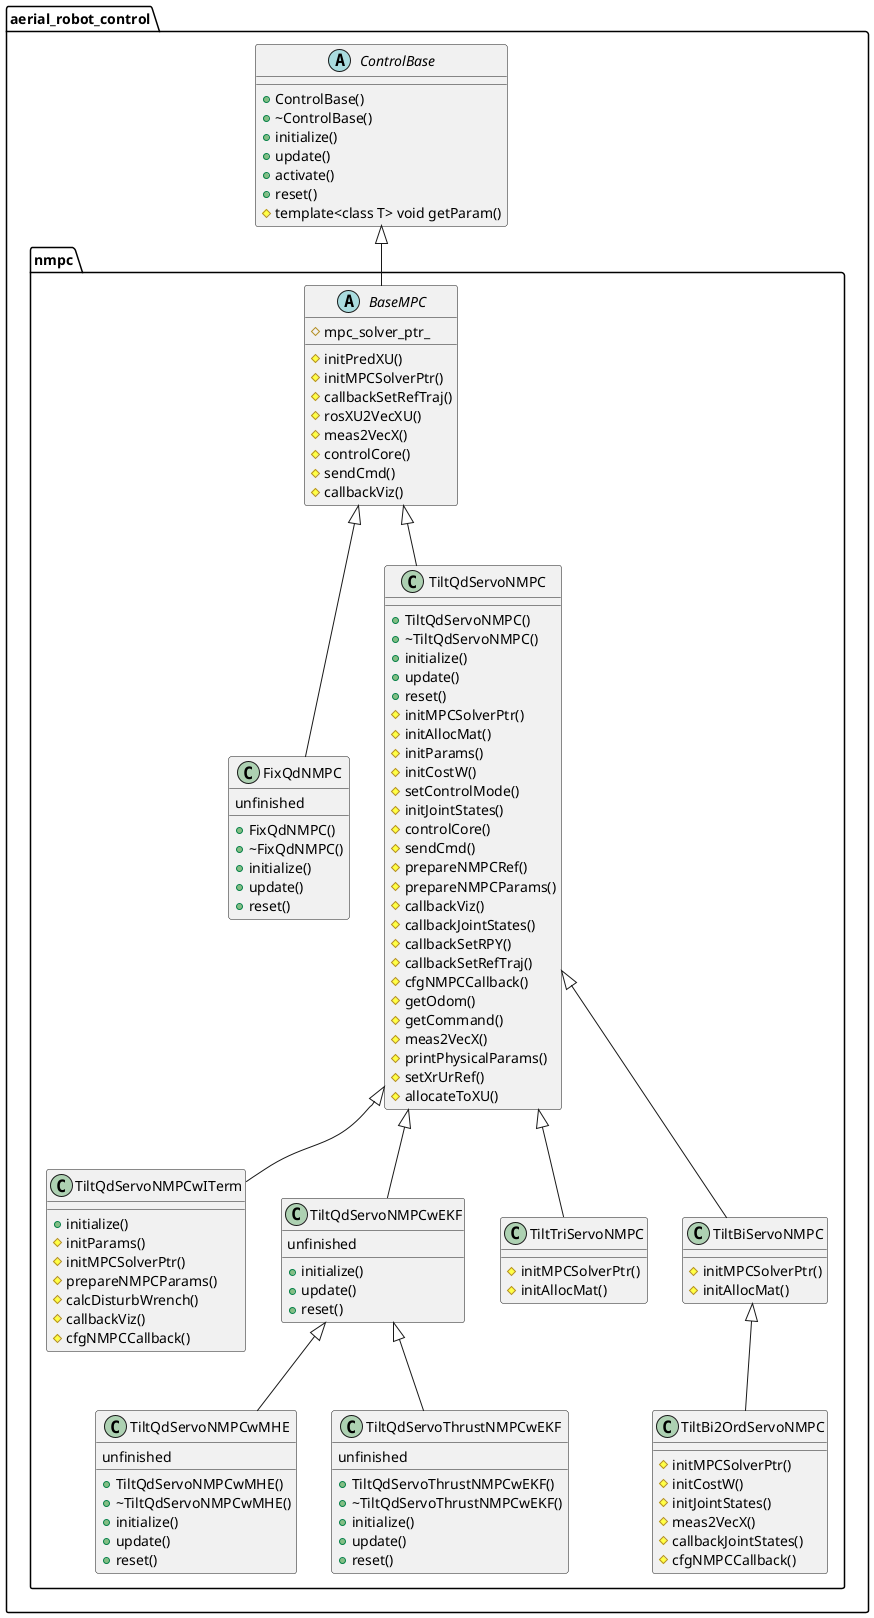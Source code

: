@startuml
'https://plantuml.com/class-diagram

set namespaceSeparator ::

abstract class aerial_robot_control::ControlBase {
    + ControlBase()
    + ~ControlBase()
    + initialize()
    + update()
    + activate()
    + reset()
    # template<class T> void getParam()
}

abstract class aerial_robot_control::nmpc::BaseMPC extends aerial_robot_control::ControlBase {
    # mpc_solver_ptr_
    # initPredXU()
    # initMPCSolverPtr()
    # callbackSetRefTraj()
    # rosXU2VecXU()
    # meas2VecX()
    # controlCore()
    # sendCmd()
    # callbackViz()
}

class aerial_robot_control::nmpc::FixQdNMPC extends aerial_robot_control::nmpc::BaseMPC {
'x_dim = 13, u_dim = 4, p_dim = 4'
unfinished
    + FixQdNMPC()
    + ~FixQdNMPC()
    + initialize()
    + update()
    + reset()
}

'class aerial_robot_control::nmpc::TiltQdNMPC extends aerial_robot_control::nmpc::FixQdNMPC {
''x_dim = 13, u_dim = 8'
'    + TiltQdNMPC()
'    + ~TiltQdNMPC()
'    + initialize()
'    + update()
'    + reset()
'}

class aerial_robot_control::nmpc::TiltQdServoNMPC extends aerial_robot_control::nmpc::BaseMPC {
'x_dim = 17, u_dim = 8, p_dim = 4'
    + TiltQdServoNMPC()
    + ~TiltQdServoNMPC()
    + initialize()
    + update()
    + reset()
    # initMPCSolverPtr()
    # initAllocMat()
    # initParams()
    # initCostW()
    # setControlMode()
    # initJointStates()
    # controlCore()
    # sendCmd()
    # prepareNMPCRef()
    # prepareNMPCParams()
    # callbackViz()
    # callbackJointStates()
    # callbackSetRPY()
    # callbackSetRefTraj()
    # cfgNMPCCallback()
    # getOdom()
    # getCommand()
    # meas2VecX()
    # printPhysicalParams()
    # setXrUrRef()
    # allocateToXU()
}

class aerial_robot_control::nmpc::TiltQdServoNMPCwITerm extends aerial_robot_control::nmpc::TiltQdServoNMPC {
'x_dim = 17, u_dim = 8， p_dim = 10'
    + initialize()
    # initParams()
    # initMPCSolverPtr()
    # prepareNMPCParams()
    # calcDisturbWrench()
    # callbackViz()
    # cfgNMPCCallback()
}

class aerial_robot_control::nmpc::TiltQdServoNMPCwEKF extends aerial_robot_control::nmpc::TiltQdServoNMPC {
'x_dim = 23, u_dim = 8, p_dim = 4'
unfinished
    + initialize()
    + update()
    + reset()
}

class aerial_robot_control::nmpc::TiltQdServoNMPCwMHE extends aerial_robot_control::nmpc::TiltQdServoNMPCwEKF {
'x_dim = 23, u_dim = 8, p_dim = 4'
unfinished
    + TiltQdServoNMPCwMHE()
    + ~TiltQdServoNMPCwMHE()
    + initialize()
    + update()
    + reset()
}

class aerial_robot_control::nmpc::TiltQdServoThrustNMPCwEKF extends aerial_robot_control::nmpc::TiltQdServoNMPCwEKF {
'x_dim = 27, u_dim = 8, p_dim = 4'
unfinished
    + TiltQdServoThrustNMPCwEKF()
    + ~TiltQdServoThrustNMPCwEKF()
    + initialize()
    + update()
    + reset()
}

class aerial_robot_control::nmpc::TiltTriServoNMPC extends aerial_robot_control::nmpc::TiltQdServoNMPC {
'x_dim = 16, u_dim = 6, p_dim = 4'
    # initMPCSolverPtr()
    # initAllocMat()
}

class aerial_robot_control::nmpc::TiltBiServoNMPC extends aerial_robot_control::nmpc::TiltQdServoNMPC {
'x_dim = 15, u_dim = 4, p_dim = 4'
    # initMPCSolverPtr()
    # initAllocMat()
}

class aerial_robot_control::nmpc::TiltBi2OrdServoNMPC extends aerial_robot_control::nmpc::TiltBiServoNMPC {
'x_dim = 17, u_dim = 4, p_dim = 4'
    # initMPCSolverPtr()
    # initCostW()
    # initJointStates()
    # meas2VecX()
    # callbackJointStates()
    # cfgNMPCCallback()
}

@enduml